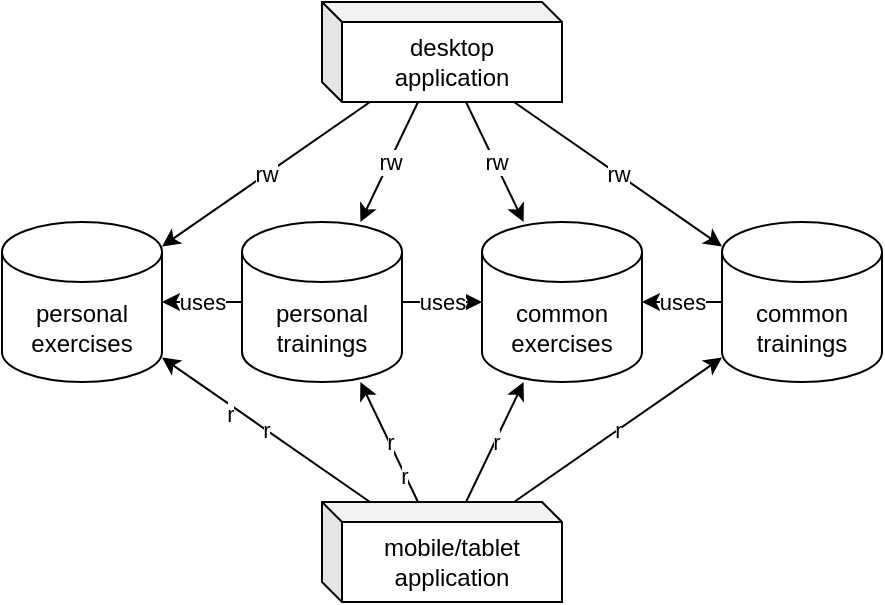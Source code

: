 <mxGraphModel dx="1098" dy="988" grid="1" gridSize="10" guides="1" tooltips="1" connect="1" arrows="1" fold="1" page="1" pageScale="1" pageWidth="827" pageHeight="1169" math="0" shadow="0">
  <root>
    <mxCell id="HvEXACqksaFpcodj49jY-0" />
    <mxCell id="HvEXACqksaFpcodj49jY-1" parent="HvEXACqksaFpcodj49jY-0" />
    <mxCell id="HvEXACqksaFpcodj49jY-4" value="common&lt;br&gt;exercises" style="shape=cylinder3;whiteSpace=wrap;html=1;boundedLbl=1;backgroundOutline=1;size=15;" parent="HvEXACqksaFpcodj49jY-1" vertex="1">
      <mxGeometry x="280" y="240" width="80" height="80" as="geometry" />
    </mxCell>
    <mxCell id="HvEXACqksaFpcodj49jY-6" value="common&lt;br&gt;trainings" style="shape=cylinder3;whiteSpace=wrap;html=1;boundedLbl=1;backgroundOutline=1;size=15;" parent="HvEXACqksaFpcodj49jY-1" vertex="1">
      <mxGeometry x="400" y="240" width="80" height="80" as="geometry" />
    </mxCell>
    <mxCell id="HvEXACqksaFpcodj49jY-7" value="" style="endArrow=classic;html=1;rounded=0;" parent="HvEXACqksaFpcodj49jY-1" source="HvEXACqksaFpcodj49jY-6" target="HvEXACqksaFpcodj49jY-4" edge="1">
      <mxGeometry relative="1" as="geometry">
        <mxPoint x="280" y="280" as="sourcePoint" />
        <mxPoint x="450" y="130" as="targetPoint" />
      </mxGeometry>
    </mxCell>
    <mxCell id="HvEXACqksaFpcodj49jY-8" value="uses" style="edgeLabel;resizable=0;html=1;align=center;verticalAlign=middle;" parent="HvEXACqksaFpcodj49jY-7" connectable="0" vertex="1">
      <mxGeometry relative="1" as="geometry" />
    </mxCell>
    <mxCell id="YRk51sDQlhlk8CVgTazc-0" value="personal trainings" style="shape=cylinder3;whiteSpace=wrap;html=1;boundedLbl=1;backgroundOutline=1;size=15;" parent="HvEXACqksaFpcodj49jY-1" vertex="1">
      <mxGeometry x="160" y="240" width="80" height="80" as="geometry" />
    </mxCell>
    <mxCell id="YRk51sDQlhlk8CVgTazc-8" value="personal exercises" style="shape=cylinder3;whiteSpace=wrap;html=1;boundedLbl=1;backgroundOutline=1;size=15;" parent="HvEXACqksaFpcodj49jY-1" vertex="1">
      <mxGeometry x="40" y="240" width="80" height="80" as="geometry" />
    </mxCell>
    <mxCell id="YRk51sDQlhlk8CVgTazc-9" value="" style="endArrow=classic;html=1;rounded=0;" parent="HvEXACqksaFpcodj49jY-1" source="YRk51sDQlhlk8CVgTazc-0" target="YRk51sDQlhlk8CVgTazc-8" edge="1">
      <mxGeometry relative="1" as="geometry">
        <mxPoint x="210" y="290" as="sourcePoint" />
        <mxPoint x="170" y="290" as="targetPoint" />
      </mxGeometry>
    </mxCell>
    <mxCell id="YRk51sDQlhlk8CVgTazc-10" value="uses" style="edgeLabel;resizable=0;html=1;align=center;verticalAlign=middle;" parent="YRk51sDQlhlk8CVgTazc-9" connectable="0" vertex="1">
      <mxGeometry relative="1" as="geometry" />
    </mxCell>
    <mxCell id="YRk51sDQlhlk8CVgTazc-12" value="" style="endArrow=classic;html=1;rounded=0;" parent="HvEXACqksaFpcodj49jY-1" source="YRk51sDQlhlk8CVgTazc-0" target="HvEXACqksaFpcodj49jY-4" edge="1">
      <mxGeometry relative="1" as="geometry">
        <mxPoint x="-40" y="230" as="sourcePoint" />
        <mxPoint x="170" y="390" as="targetPoint" />
      </mxGeometry>
    </mxCell>
    <mxCell id="YRk51sDQlhlk8CVgTazc-13" value="uses" style="edgeLabel;resizable=0;html=1;align=center;verticalAlign=middle;" parent="YRk51sDQlhlk8CVgTazc-12" connectable="0" vertex="1">
      <mxGeometry relative="1" as="geometry" />
    </mxCell>
    <mxCell id="YRk51sDQlhlk8CVgTazc-16" value="" style="endArrow=classic;html=1;rounded=0;" parent="HvEXACqksaFpcodj49jY-1" source="9uSHUkYI00OR9N8ciOKz-0" target="YRk51sDQlhlk8CVgTazc-8" edge="1">
      <mxGeometry relative="1" as="geometry">
        <mxPoint x="230" y="170" as="sourcePoint" />
        <mxPoint x="378" y="284" as="targetPoint" />
      </mxGeometry>
    </mxCell>
    <mxCell id="YRk51sDQlhlk8CVgTazc-17" value="rw" style="edgeLabel;resizable=0;html=1;align=center;verticalAlign=middle;" parent="YRk51sDQlhlk8CVgTazc-16" connectable="0" vertex="1">
      <mxGeometry relative="1" as="geometry" />
    </mxCell>
    <mxCell id="YRk51sDQlhlk8CVgTazc-19" value="" style="endArrow=classic;html=1;rounded=0;" parent="HvEXACqksaFpcodj49jY-1" source="9uSHUkYI00OR9N8ciOKz-0" target="YRk51sDQlhlk8CVgTazc-0" edge="1">
      <mxGeometry relative="1" as="geometry">
        <mxPoint x="244" y="170" as="sourcePoint" />
        <mxPoint x="130" y="259" as="targetPoint" />
      </mxGeometry>
    </mxCell>
    <mxCell id="YRk51sDQlhlk8CVgTazc-20" value="rw" style="edgeLabel;resizable=0;html=1;align=center;verticalAlign=middle;" parent="YRk51sDQlhlk8CVgTazc-19" connectable="0" vertex="1">
      <mxGeometry relative="1" as="geometry" />
    </mxCell>
    <mxCell id="YRk51sDQlhlk8CVgTazc-21" value="" style="endArrow=classic;html=1;rounded=0;" parent="HvEXACqksaFpcodj49jY-1" source="9uSHUkYI00OR9N8ciOKz-0" target="HvEXACqksaFpcodj49jY-6" edge="1">
      <mxGeometry relative="1" as="geometry">
        <mxPoint x="300" y="170" as="sourcePoint" />
        <mxPoint x="140" y="269" as="targetPoint" />
      </mxGeometry>
    </mxCell>
    <mxCell id="YRk51sDQlhlk8CVgTazc-22" value="rw" style="edgeLabel;resizable=0;html=1;align=center;verticalAlign=middle;" parent="YRk51sDQlhlk8CVgTazc-21" connectable="0" vertex="1">
      <mxGeometry relative="1" as="geometry" />
    </mxCell>
    <mxCell id="YRk51sDQlhlk8CVgTazc-23" value="" style="endArrow=classic;html=1;rounded=0;" parent="HvEXACqksaFpcodj49jY-1" source="9uSHUkYI00OR9N8ciOKz-0" target="HvEXACqksaFpcodj49jY-4" edge="1">
      <mxGeometry relative="1" as="geometry">
        <mxPoint x="261" y="170" as="sourcePoint" />
        <mxPoint x="227" y="250" as="targetPoint" />
      </mxGeometry>
    </mxCell>
    <mxCell id="YRk51sDQlhlk8CVgTazc-24" value="rw" style="edgeLabel;resizable=0;html=1;align=center;verticalAlign=middle;" parent="YRk51sDQlhlk8CVgTazc-23" connectable="0" vertex="1">
      <mxGeometry relative="1" as="geometry" />
    </mxCell>
    <mxCell id="YRk51sDQlhlk8CVgTazc-29" value="r" style="endArrow=classic;html=1;rounded=0;" parent="HvEXACqksaFpcodj49jY-1" source="9uSHUkYI00OR9N8ciOKz-1" target="YRk51sDQlhlk8CVgTazc-0" edge="1">
      <mxGeometry x="-0.549" y="1" relative="1" as="geometry">
        <mxPoint x="260.04" y="410.0" as="sourcePoint" />
        <mxPoint x="230" y="340" as="targetPoint" />
        <mxPoint as="offset" />
      </mxGeometry>
    </mxCell>
    <mxCell id="YRk51sDQlhlk8CVgTazc-30" value="r" style="edgeLabel;resizable=0;html=1;align=center;verticalAlign=middle;" parent="YRk51sDQlhlk8CVgTazc-29" connectable="0" vertex="1">
      <mxGeometry relative="1" as="geometry" />
    </mxCell>
    <mxCell id="YRk51sDQlhlk8CVgTazc-31" value="" style="endArrow=classic;html=1;rounded=0;" parent="HvEXACqksaFpcodj49jY-1" source="9uSHUkYI00OR9N8ciOKz-1" target="HvEXACqksaFpcodj49jY-4" edge="1">
      <mxGeometry relative="1" as="geometry">
        <mxPoint x="309.96" y="410.0" as="sourcePoint" />
        <mxPoint x="290" y="330" as="targetPoint" />
      </mxGeometry>
    </mxCell>
    <mxCell id="YRk51sDQlhlk8CVgTazc-32" value="r" style="edgeLabel;resizable=0;html=1;align=center;verticalAlign=middle;" parent="YRk51sDQlhlk8CVgTazc-31" connectable="0" vertex="1">
      <mxGeometry relative="1" as="geometry" />
    </mxCell>
    <mxCell id="YRk51sDQlhlk8CVgTazc-33" value="" style="endArrow=classic;html=1;rounded=0;" parent="HvEXACqksaFpcodj49jY-1" source="9uSHUkYI00OR9N8ciOKz-1" target="HvEXACqksaFpcodj49jY-6" edge="1">
      <mxGeometry relative="1" as="geometry">
        <mxPoint x="282" y="370" as="sourcePoint" />
        <mxPoint x="306" y="330" as="targetPoint" />
      </mxGeometry>
    </mxCell>
    <mxCell id="YRk51sDQlhlk8CVgTazc-34" value="r" style="edgeLabel;resizable=0;html=1;align=center;verticalAlign=middle;" parent="YRk51sDQlhlk8CVgTazc-33" connectable="0" vertex="1">
      <mxGeometry relative="1" as="geometry" />
    </mxCell>
    <mxCell id="YRk51sDQlhlk8CVgTazc-35" value="r" style="endArrow=classic;html=1;rounded=0;" parent="HvEXACqksaFpcodj49jY-1" source="9uSHUkYI00OR9N8ciOKz-1" target="YRk51sDQlhlk8CVgTazc-8" edge="1">
      <mxGeometry x="0.3" y="4" relative="1" as="geometry">
        <mxPoint x="279.96" y="430.0" as="sourcePoint" />
        <mxPoint x="240" y="340" as="targetPoint" />
        <mxPoint as="offset" />
      </mxGeometry>
    </mxCell>
    <mxCell id="YRk51sDQlhlk8CVgTazc-36" value="r" style="edgeLabel;resizable=0;html=1;align=center;verticalAlign=middle;" parent="YRk51sDQlhlk8CVgTazc-35" connectable="0" vertex="1">
      <mxGeometry relative="1" as="geometry" />
    </mxCell>
    <mxCell id="9uSHUkYI00OR9N8ciOKz-0" value="desktop&lt;br&gt;application" style="shape=cube;whiteSpace=wrap;html=1;boundedLbl=1;backgroundOutline=1;darkOpacity=0.05;darkOpacity2=0.1;size=10;" parent="HvEXACqksaFpcodj49jY-1" vertex="1">
      <mxGeometry x="200" y="130" width="120" height="50" as="geometry" />
    </mxCell>
    <mxCell id="9uSHUkYI00OR9N8ciOKz-1" value="mobile/tablet&lt;br&gt;application" style="shape=cube;whiteSpace=wrap;html=1;boundedLbl=1;backgroundOutline=1;darkOpacity=0.05;darkOpacity2=0.1;size=10;" parent="HvEXACqksaFpcodj49jY-1" vertex="1">
      <mxGeometry x="200" y="380" width="120" height="50" as="geometry" />
    </mxCell>
  </root>
</mxGraphModel>
